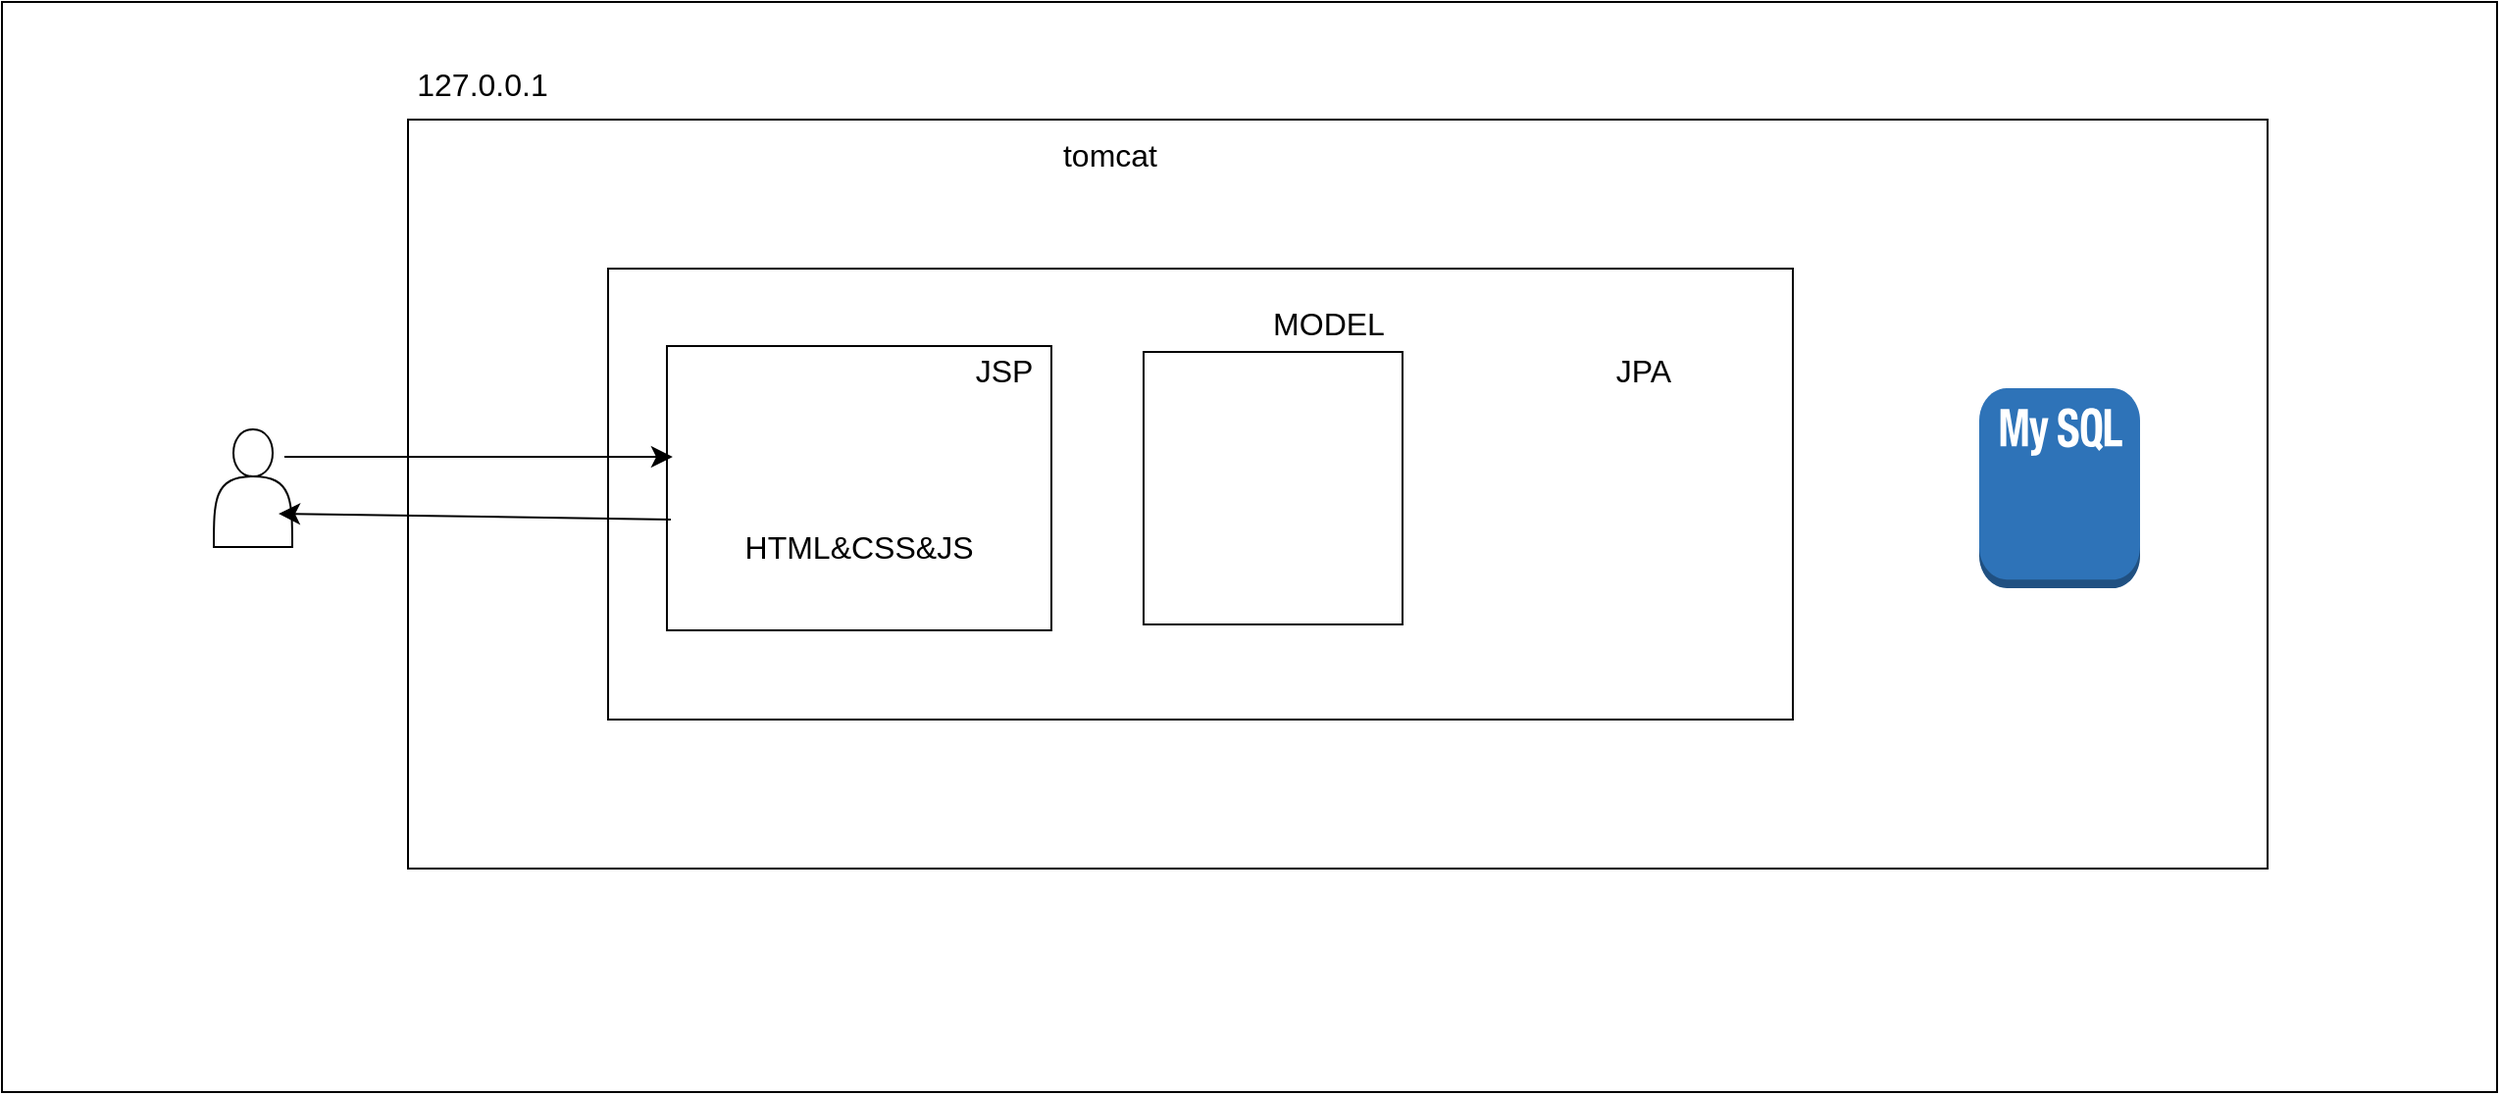 <mxfile version="23.0.0" type="device">
  <diagram name="페이지-1" id="VUFBRIW1R8QxXSoprSVL">
    <mxGraphModel dx="1834" dy="1222" grid="0" gridSize="10" guides="1" tooltips="1" connect="1" arrows="1" fold="1" page="0" pageScale="1" pageWidth="827" pageHeight="1169" math="0" shadow="0">
      <root>
        <mxCell id="0" />
        <mxCell id="1" parent="0" />
        <UserObject label="https://cdn.icon-icons.com/icons2/2415/PNG/512/java_original_wordmark_logo_icon_146459.png" link="https://cdn.icon-icons.com/icons2/2415/PNG/512/java_original_wordmark_logo_icon_146459.png" id="96vaOoVwgAYqunIrQi9l-2">
          <mxCell style="rounded=0;whiteSpace=wrap;html=1;fontSize=16;" vertex="1" parent="1">
            <mxGeometry x="-50" y="-324" width="1272" height="556" as="geometry" />
          </mxCell>
        </UserObject>
        <mxCell id="96vaOoVwgAYqunIrQi9l-1" value="" style="shape=actor;whiteSpace=wrap;html=1;fontSize=16;" vertex="1" parent="1">
          <mxGeometry x="58" y="-106" width="40" height="60" as="geometry" />
        </mxCell>
        <mxCell id="96vaOoVwgAYqunIrQi9l-4" value="" style="rounded=0;whiteSpace=wrap;html=1;fontSize=16;" vertex="1" parent="1">
          <mxGeometry x="157" y="-264" width="948" height="382" as="geometry" />
        </mxCell>
        <mxCell id="96vaOoVwgAYqunIrQi9l-11" value="127.0.0.1" style="text;html=1;strokeColor=none;fillColor=none;align=center;verticalAlign=middle;whiteSpace=wrap;rounded=0;fontSize=16;" vertex="1" parent="1">
          <mxGeometry x="133" y="-297" width="124" height="30" as="geometry" />
        </mxCell>
        <mxCell id="96vaOoVwgAYqunIrQi9l-12" value="" style="rounded=0;whiteSpace=wrap;html=1;fontSize=16;" vertex="1" parent="1">
          <mxGeometry x="259" y="-188" width="604" height="230" as="geometry" />
        </mxCell>
        <mxCell id="96vaOoVwgAYqunIrQi9l-13" value="" style="shape=image;verticalLabelPosition=bottom;labelBackgroundColor=default;verticalAlign=top;aspect=fixed;imageAspect=0;image=https://images.velog.io/images/malgum/post/979fb612-584b-4942-a634-1e38e591fa12/%EB%8B%A4%EC%9A%B4%EB%A1%9C%EB%93%9C.png;" vertex="1" parent="1">
          <mxGeometry x="255" y="-235" width="160" height="84" as="geometry" />
        </mxCell>
        <mxCell id="96vaOoVwgAYqunIrQi9l-5" value="" style="rounded=0;whiteSpace=wrap;html=1;fontSize=16;" vertex="1" parent="1">
          <mxGeometry x="289" y="-148.5" width="196" height="145" as="geometry" />
        </mxCell>
        <mxCell id="96vaOoVwgAYqunIrQi9l-7" value="" style="shape=image;verticalLabelPosition=bottom;labelBackgroundColor=default;verticalAlign=top;aspect=fixed;imageAspect=0;image=https://as1.ftcdn.net/v2/jpg/05/27/97/74/1000_F_527977463_hcQAYoMqDE17JUYji9J9bVIV6CWMsFuG.jpg;" vertex="1" parent="1">
          <mxGeometry x="318.59" y="-116" width="136.81" height="42" as="geometry" />
        </mxCell>
        <mxCell id="96vaOoVwgAYqunIrQi9l-9" value="HTML&amp;amp;CSS&amp;amp;JS" style="text;strokeColor=none;fillColor=none;html=1;align=center;verticalAlign=middle;whiteSpace=wrap;rounded=0;fontSize=16;" vertex="1" parent="1">
          <mxGeometry x="357" y="-61" width="60" height="30" as="geometry" />
        </mxCell>
        <mxCell id="96vaOoVwgAYqunIrQi9l-10" value="JSP" style="text;html=1;align=center;verticalAlign=middle;whiteSpace=wrap;rounded=0;fontSize=16;strokeColor=none;" vertex="1" parent="1">
          <mxGeometry x="431" y="-151" width="60" height="30" as="geometry" />
        </mxCell>
        <mxCell id="96vaOoVwgAYqunIrQi9l-14" value="" style="outlineConnect=0;dashed=0;verticalLabelPosition=bottom;verticalAlign=top;align=center;html=1;shape=mxgraph.aws3.mysql_db_instance_2;fillColor=#2E73B8;gradientColor=none;fontSize=16;" vertex="1" parent="1">
          <mxGeometry x="958" y="-127" width="82" height="102" as="geometry" />
        </mxCell>
        <mxCell id="96vaOoVwgAYqunIrQi9l-15" value="" style="shape=image;verticalLabelPosition=bottom;labelBackgroundColor=default;verticalAlign=top;aspect=fixed;imageAspect=0;image=https://velog.velcdn.com/images/geun/post/893b494f-d43c-4633-9ede-589bb9060144/image.png;" vertex="1" parent="1">
          <mxGeometry x="702" y="-133.5" width="115" height="115" as="geometry" />
        </mxCell>
        <mxCell id="96vaOoVwgAYqunIrQi9l-16" value="JPA" style="text;html=1;align=center;verticalAlign=middle;whiteSpace=wrap;rounded=0;fontSize=16;strokeColor=none;" vertex="1" parent="1">
          <mxGeometry x="757" y="-151" width="60" height="30" as="geometry" />
        </mxCell>
        <mxCell id="96vaOoVwgAYqunIrQi9l-17" value="" style="rounded=0;whiteSpace=wrap;html=1;fontSize=16;" vertex="1" parent="1">
          <mxGeometry x="532" y="-145.5" width="132" height="139" as="geometry" />
        </mxCell>
        <mxCell id="96vaOoVwgAYqunIrQi9l-18" value="MODEL" style="text;html=1;align=center;verticalAlign=middle;whiteSpace=wrap;rounded=0;fontSize=16;strokeColor=none;" vertex="1" parent="1">
          <mxGeometry x="589" y="-175.5" width="75" height="30" as="geometry" />
        </mxCell>
        <mxCell id="96vaOoVwgAYqunIrQi9l-19" value="" style="shape=image;verticalLabelPosition=bottom;labelBackgroundColor=default;verticalAlign=top;aspect=fixed;imageAspect=0;image=https://images.velog.io/images/malgum/post/979fb612-584b-4942-a634-1e38e591fa12/%EB%8B%A4%EC%9A%B4%EB%A1%9C%EB%93%9C.png;" vertex="1" parent="1">
          <mxGeometry x="555.15" y="-98.5" width="85.71" height="45" as="geometry" />
        </mxCell>
        <mxCell id="96vaOoVwgAYqunIrQi9l-24" style="edgeStyle=none;curved=1;rounded=0;orthogonalLoop=1;jettySize=auto;html=1;exitX=0.9;exitY=0.5;exitDx=0;exitDy=0;exitPerimeter=0;entryX=0.015;entryY=0.39;entryDx=0;entryDy=0;fontSize=12;startSize=8;endSize=8;entryPerimeter=0;" edge="1" parent="1" target="96vaOoVwgAYqunIrQi9l-5">
          <mxGeometry relative="1" as="geometry">
            <mxPoint x="94" y="-92" as="sourcePoint" />
            <mxPoint x="289" y="-92" as="targetPoint" />
          </mxGeometry>
        </mxCell>
        <mxCell id="96vaOoVwgAYqunIrQi9l-25" style="edgeStyle=none;curved=1;rounded=0;orthogonalLoop=1;jettySize=auto;html=1;exitX=0.01;exitY=0.61;exitDx=0;exitDy=0;exitPerimeter=0;fontSize=12;startSize=8;endSize=8;" edge="1" parent="1" source="96vaOoVwgAYqunIrQi9l-5">
          <mxGeometry relative="1" as="geometry">
            <mxPoint x="104" y="-82" as="sourcePoint" />
            <mxPoint x="91" y="-63" as="targetPoint" />
          </mxGeometry>
        </mxCell>
        <mxCell id="96vaOoVwgAYqunIrQi9l-26" value="tomcat" style="text;html=1;align=center;verticalAlign=middle;whiteSpace=wrap;rounded=0;fontSize=16;strokeColor=none;" vertex="1" parent="1">
          <mxGeometry x="485" y="-261" width="60" height="30" as="geometry" />
        </mxCell>
      </root>
    </mxGraphModel>
  </diagram>
</mxfile>
